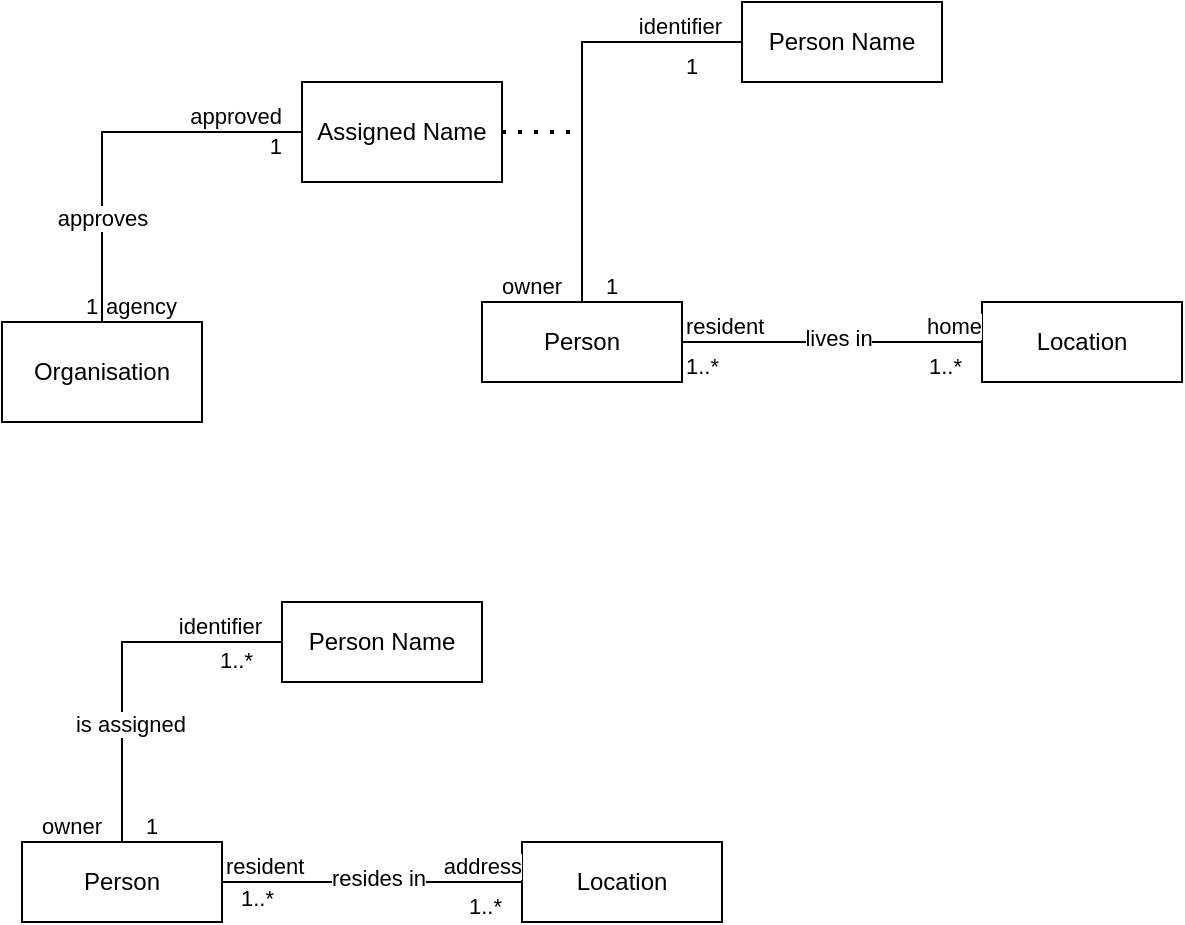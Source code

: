 <mxfile version="27.0.5" pages="3">
  <diagram id="oBORmlcnGB-zdoD342w6" name="Person Profile">
    <mxGraphModel dx="1106" dy="774" grid="1" gridSize="10" guides="1" tooltips="1" connect="1" arrows="1" fold="1" page="1" pageScale="1" pageWidth="827" pageHeight="1169" math="0" shadow="0">
      <root>
        <mxCell id="0" />
        <mxCell id="1" parent="0" />
        <mxCell id="NJH5EoAntycau8tvKAXF-1" value="Person" style="whiteSpace=wrap;html=1;align=center;" parent="1" vertex="1">
          <mxGeometry x="380" y="210" width="100" height="40" as="geometry" />
        </mxCell>
        <mxCell id="NJH5EoAntycau8tvKAXF-2" value="Location" style="whiteSpace=wrap;html=1;align=center;" parent="1" vertex="1">
          <mxGeometry x="630" y="210" width="100" height="40" as="geometry" />
        </mxCell>
        <mxCell id="NJH5EoAntycau8tvKAXF-3" value="" style="endArrow=none;html=1;edgeStyle=orthogonalEdgeStyle;rounded=0;exitX=1;exitY=0.5;exitDx=0;exitDy=0;entryX=0;entryY=0.5;entryDx=0;entryDy=0;" parent="1" source="NJH5EoAntycau8tvKAXF-1" target="NJH5EoAntycau8tvKAXF-2" edge="1">
          <mxGeometry relative="1" as="geometry">
            <mxPoint x="590" y="410" as="sourcePoint" />
            <mxPoint x="750" y="410" as="targetPoint" />
          </mxGeometry>
        </mxCell>
        <mxCell id="NJH5EoAntycau8tvKAXF-4" value="resident" style="edgeLabel;resizable=0;html=1;align=left;verticalAlign=bottom;" parent="NJH5EoAntycau8tvKAXF-3" connectable="0" vertex="1">
          <mxGeometry x="-1" relative="1" as="geometry" />
        </mxCell>
        <mxCell id="NJH5EoAntycau8tvKAXF-5" value="home" style="edgeLabel;resizable=0;html=1;align=right;verticalAlign=bottom;" parent="NJH5EoAntycau8tvKAXF-3" connectable="0" vertex="1">
          <mxGeometry x="1" relative="1" as="geometry" />
        </mxCell>
        <mxCell id="pvp-CJ4YcpMhjES1P5xJ-15" value="lives in" style="edgeLabel;html=1;align=center;verticalAlign=middle;resizable=0;points=[];" vertex="1" connectable="0" parent="NJH5EoAntycau8tvKAXF-3">
          <mxGeometry x="0.04" y="2" relative="1" as="geometry">
            <mxPoint as="offset" />
          </mxGeometry>
        </mxCell>
        <mxCell id="NJH5EoAntycau8tvKAXF-6" value="1..*" style="edgeLabel;resizable=0;html=1;align=left;verticalAlign=bottom;" parent="1" connectable="0" vertex="1">
          <mxGeometry x="480" y="250" as="geometry" />
        </mxCell>
        <mxCell id="NJH5EoAntycau8tvKAXF-7" value="1..*" style="edgeLabel;resizable=0;html=1;align=right;verticalAlign=bottom;" parent="1" connectable="0" vertex="1">
          <mxGeometry x="620" y="250" as="geometry" />
        </mxCell>
        <mxCell id="NJH5EoAntycau8tvKAXF-8" value="Person Name" style="whiteSpace=wrap;html=1;align=center;" parent="1" vertex="1">
          <mxGeometry x="510" y="60" width="100" height="40" as="geometry" />
        </mxCell>
        <mxCell id="NJH5EoAntycau8tvKAXF-9" value="" style="endArrow=none;html=1;edgeStyle=orthogonalEdgeStyle;rounded=0;exitX=0.5;exitY=0;exitDx=0;exitDy=0;entryX=0;entryY=0.5;entryDx=0;entryDy=0;" parent="1" source="NJH5EoAntycau8tvKAXF-1" target="NJH5EoAntycau8tvKAXF-8" edge="1">
          <mxGeometry relative="1" as="geometry">
            <mxPoint x="310" y="140" as="sourcePoint" />
            <mxPoint x="490" y="140" as="targetPoint" />
          </mxGeometry>
        </mxCell>
        <mxCell id="NJH5EoAntycau8tvKAXF-10" value="1" style="edgeLabel;resizable=0;html=1;align=left;verticalAlign=bottom;" parent="NJH5EoAntycau8tvKAXF-9" connectable="0" vertex="1">
          <mxGeometry x="-1" relative="1" as="geometry">
            <mxPoint x="10" as="offset" />
          </mxGeometry>
        </mxCell>
        <mxCell id="NJH5EoAntycau8tvKAXF-11" value="identifier" style="edgeLabel;resizable=0;html=1;align=right;verticalAlign=bottom;" parent="NJH5EoAntycau8tvKAXF-9" connectable="0" vertex="1">
          <mxGeometry x="1" relative="1" as="geometry">
            <mxPoint x="-10" as="offset" />
          </mxGeometry>
        </mxCell>
        <mxCell id="NJH5EoAntycau8tvKAXF-14" value="1" style="edgeLabel;resizable=0;html=1;align=left;verticalAlign=bottom;" parent="1" connectable="0" vertex="1">
          <mxGeometry x="480" y="100" as="geometry" />
        </mxCell>
        <mxCell id="FckW537a29raROcAJ5BN-1" value="Assigned Name" style="whiteSpace=wrap;html=1;align=center;" vertex="1" parent="1">
          <mxGeometry x="290" y="100" width="100" height="50" as="geometry" />
        </mxCell>
        <mxCell id="pvp-CJ4YcpMhjES1P5xJ-1" value="" style="endArrow=none;dashed=1;html=1;dashPattern=1 3;strokeWidth=2;rounded=0;exitX=1;exitY=0.5;exitDx=0;exitDy=0;" edge="1" parent="1" source="FckW537a29raROcAJ5BN-1">
          <mxGeometry width="50" height="50" relative="1" as="geometry">
            <mxPoint x="475" y="140" as="sourcePoint" />
            <mxPoint x="430" y="125" as="targetPoint" />
          </mxGeometry>
        </mxCell>
        <mxCell id="pvp-CJ4YcpMhjES1P5xJ-4" value="owner" style="edgeLabel;resizable=0;html=1;align=right;verticalAlign=bottom;" connectable="0" vertex="1" parent="1">
          <mxGeometry x="420" y="210" as="geometry" />
        </mxCell>
        <mxCell id="pvp-CJ4YcpMhjES1P5xJ-5" value="Organisation" style="whiteSpace=wrap;html=1;align=center;" vertex="1" parent="1">
          <mxGeometry x="140" y="220" width="100" height="50" as="geometry" />
        </mxCell>
        <mxCell id="pvp-CJ4YcpMhjES1P5xJ-9" value="" style="endArrow=none;html=1;edgeStyle=orthogonalEdgeStyle;rounded=0;exitX=0.5;exitY=0;exitDx=0;exitDy=0;entryX=0;entryY=0.5;entryDx=0;entryDy=0;" edge="1" parent="1" source="pvp-CJ4YcpMhjES1P5xJ-5" target="FckW537a29raROcAJ5BN-1">
          <mxGeometry relative="1" as="geometry">
            <mxPoint x="190" y="380" as="sourcePoint" />
            <mxPoint x="340" y="380" as="targetPoint" />
          </mxGeometry>
        </mxCell>
        <mxCell id="pvp-CJ4YcpMhjES1P5xJ-10" value="agency" style="edgeLabel;resizable=0;html=1;align=left;verticalAlign=bottom;" connectable="0" vertex="1" parent="pvp-CJ4YcpMhjES1P5xJ-9">
          <mxGeometry x="-1" relative="1" as="geometry" />
        </mxCell>
        <mxCell id="pvp-CJ4YcpMhjES1P5xJ-11" value="approved" style="edgeLabel;resizable=0;html=1;align=right;verticalAlign=bottom;" connectable="0" vertex="1" parent="pvp-CJ4YcpMhjES1P5xJ-9">
          <mxGeometry x="1" relative="1" as="geometry">
            <mxPoint x="-10" as="offset" />
          </mxGeometry>
        </mxCell>
        <mxCell id="pvp-CJ4YcpMhjES1P5xJ-14" value="approves" style="edgeLabel;html=1;align=center;verticalAlign=middle;resizable=0;points=[];" vertex="1" connectable="0" parent="pvp-CJ4YcpMhjES1P5xJ-9">
          <mxGeometry x="-0.467" relative="1" as="geometry">
            <mxPoint as="offset" />
          </mxGeometry>
        </mxCell>
        <mxCell id="pvp-CJ4YcpMhjES1P5xJ-12" value="1" style="edgeLabel;resizable=0;html=1;align=right;verticalAlign=bottom;" connectable="0" vertex="1" parent="1">
          <mxGeometry x="280" y="140" as="geometry" />
        </mxCell>
        <mxCell id="pvp-CJ4YcpMhjES1P5xJ-13" value="1" style="edgeLabel;resizable=0;html=1;align=left;verticalAlign=bottom;" connectable="0" vertex="1" parent="1">
          <mxGeometry x="180" y="220" as="geometry" />
        </mxCell>
        <mxCell id="pvp-CJ4YcpMhjES1P5xJ-16" value="Person" style="whiteSpace=wrap;html=1;align=center;" vertex="1" parent="1">
          <mxGeometry x="150" y="480" width="100" height="40" as="geometry" />
        </mxCell>
        <mxCell id="pvp-CJ4YcpMhjES1P5xJ-17" value="Person Name" style="whiteSpace=wrap;html=1;align=center;" vertex="1" parent="1">
          <mxGeometry x="280" y="360" width="100" height="40" as="geometry" />
        </mxCell>
        <mxCell id="pvp-CJ4YcpMhjES1P5xJ-18" value="" style="endArrow=none;html=1;edgeStyle=orthogonalEdgeStyle;rounded=0;exitX=0.5;exitY=0;exitDx=0;exitDy=0;entryX=0;entryY=0.5;entryDx=0;entryDy=0;" edge="1" parent="1" source="pvp-CJ4YcpMhjES1P5xJ-16" target="pvp-CJ4YcpMhjES1P5xJ-17">
          <mxGeometry relative="1" as="geometry">
            <mxPoint x="440" y="220" as="sourcePoint" />
            <mxPoint x="520" y="90" as="targetPoint" />
          </mxGeometry>
        </mxCell>
        <mxCell id="pvp-CJ4YcpMhjES1P5xJ-19" value="1" style="edgeLabel;resizable=0;html=1;align=left;verticalAlign=bottom;" connectable="0" vertex="1" parent="pvp-CJ4YcpMhjES1P5xJ-18">
          <mxGeometry x="-1" relative="1" as="geometry">
            <mxPoint x="10" as="offset" />
          </mxGeometry>
        </mxCell>
        <mxCell id="pvp-CJ4YcpMhjES1P5xJ-20" value="identifier" style="edgeLabel;resizable=0;html=1;align=right;verticalAlign=bottom;" connectable="0" vertex="1" parent="pvp-CJ4YcpMhjES1P5xJ-18">
          <mxGeometry x="1" relative="1" as="geometry">
            <mxPoint x="-10" as="offset" />
          </mxGeometry>
        </mxCell>
        <mxCell id="pvp-CJ4YcpMhjES1P5xJ-24" value="is assigned" style="edgeLabel;html=1;align=center;verticalAlign=middle;resizable=0;points=[];" vertex="1" connectable="0" parent="pvp-CJ4YcpMhjES1P5xJ-18">
          <mxGeometry x="-0.344" y="-4" relative="1" as="geometry">
            <mxPoint as="offset" />
          </mxGeometry>
        </mxCell>
        <mxCell id="pvp-CJ4YcpMhjES1P5xJ-21" value="1..*" style="edgeLabel;resizable=0;html=1;align=left;verticalAlign=bottom;" connectable="0" vertex="1" parent="1">
          <mxGeometry x="220" y="490" as="geometry">
            <mxPoint x="27" y="-93" as="offset" />
          </mxGeometry>
        </mxCell>
        <mxCell id="pvp-CJ4YcpMhjES1P5xJ-22" value="owner" style="edgeLabel;resizable=0;html=1;align=right;verticalAlign=bottom;" connectable="0" vertex="1" parent="1">
          <mxGeometry x="190" y="480" as="geometry" />
        </mxCell>
        <mxCell id="pvp-CJ4YcpMhjES1P5xJ-23" value="Location" style="whiteSpace=wrap;html=1;align=center;" vertex="1" parent="1">
          <mxGeometry x="400" y="480" width="100" height="40" as="geometry" />
        </mxCell>
        <mxCell id="pvp-CJ4YcpMhjES1P5xJ-25" value="" style="endArrow=none;html=1;edgeStyle=orthogonalEdgeStyle;rounded=0;exitX=1;exitY=0.5;exitDx=0;exitDy=0;entryX=0;entryY=0.5;entryDx=0;entryDy=0;" edge="1" parent="1" source="pvp-CJ4YcpMhjES1P5xJ-16" target="pvp-CJ4YcpMhjES1P5xJ-23">
          <mxGeometry relative="1" as="geometry">
            <mxPoint x="270" y="600" as="sourcePoint" />
            <mxPoint x="420" y="600" as="targetPoint" />
          </mxGeometry>
        </mxCell>
        <mxCell id="pvp-CJ4YcpMhjES1P5xJ-26" value="resident" style="edgeLabel;resizable=0;html=1;align=left;verticalAlign=bottom;" connectable="0" vertex="1" parent="pvp-CJ4YcpMhjES1P5xJ-25">
          <mxGeometry x="-1" relative="1" as="geometry" />
        </mxCell>
        <mxCell id="pvp-CJ4YcpMhjES1P5xJ-27" value="address" style="edgeLabel;resizable=0;html=1;align=right;verticalAlign=bottom;" connectable="0" vertex="1" parent="pvp-CJ4YcpMhjES1P5xJ-25">
          <mxGeometry x="1" relative="1" as="geometry" />
        </mxCell>
        <mxCell id="pvp-CJ4YcpMhjES1P5xJ-28" value="resides in" style="edgeLabel;html=1;align=center;verticalAlign=middle;resizable=0;points=[];" vertex="1" connectable="0" parent="pvp-CJ4YcpMhjES1P5xJ-25">
          <mxGeometry x="0.04" y="2" relative="1" as="geometry">
            <mxPoint as="offset" />
          </mxGeometry>
        </mxCell>
        <mxCell id="pvp-CJ4YcpMhjES1P5xJ-29" value="1..*" style="edgeLabel;resizable=0;html=1;align=right;verticalAlign=bottom;" connectable="0" vertex="1" parent="1">
          <mxGeometry x="390" y="520" as="geometry" />
        </mxCell>
        <mxCell id="pvp-CJ4YcpMhjES1P5xJ-30" value="1..*" style="edgeLabel;resizable=0;html=1;align=right;verticalAlign=bottom;" connectable="0" vertex="1" parent="1">
          <mxGeometry x="640" y="260" as="geometry">
            <mxPoint x="-364" y="256" as="offset" />
          </mxGeometry>
        </mxCell>
      </root>
    </mxGraphModel>
  </diagram>
  <diagram id="OiCo3ht9TAnMGAidCaQj" name="Property Ownership">
    <mxGraphModel dx="1106" dy="774" grid="1" gridSize="10" guides="1" tooltips="1" connect="1" arrows="1" fold="1" page="1" pageScale="1" pageWidth="827" pageHeight="1169" math="0" shadow="0">
      <root>
        <mxCell id="0" />
        <mxCell id="1" parent="0" />
        <mxCell id="a0RPGaauXWWTW4SdofBy-1" value="Person" style="whiteSpace=wrap;html=1;align=center;" parent="1" vertex="1">
          <mxGeometry x="120" y="260" width="120" height="40" as="geometry" />
        </mxCell>
        <mxCell id="a0RPGaauXWWTW4SdofBy-2" value="Location" style="whiteSpace=wrap;html=1;align=center;" parent="1" vertex="1">
          <mxGeometry x="470" y="110" width="100" height="80" as="geometry" />
        </mxCell>
        <mxCell id="a0RPGaauXWWTW4SdofBy-4" value="" style="endArrow=none;html=1;edgeStyle=orthogonalEdgeStyle;rounded=0;entryX=0.5;entryY=1;entryDx=0;entryDy=0;" parent="1" source="a0RPGaauXWWTW4SdofBy-1" target="a0RPGaauXWWTW4SdofBy-2" edge="1">
          <mxGeometry relative="1" as="geometry">
            <mxPoint x="250" y="280" as="sourcePoint" />
            <mxPoint x="430" y="190" as="targetPoint" />
          </mxGeometry>
        </mxCell>
        <mxCell id="a0RPGaauXWWTW4SdofBy-5" value="resident" style="edgeLabel;resizable=0;html=1;align=left;verticalAlign=bottom;" parent="a0RPGaauXWWTW4SdofBy-4" connectable="0" vertex="1">
          <mxGeometry x="-1" relative="1" as="geometry">
            <mxPoint as="offset" />
          </mxGeometry>
        </mxCell>
        <mxCell id="a0RPGaauXWWTW4SdofBy-6" value="home" style="edgeLabel;resizable=0;html=1;align=right;verticalAlign=bottom;" parent="a0RPGaauXWWTW4SdofBy-4" connectable="0" vertex="1">
          <mxGeometry x="1" relative="1" as="geometry">
            <mxPoint x="40" y="20" as="offset" />
          </mxGeometry>
        </mxCell>
        <mxCell id="a0RPGaauXWWTW4SdofBy-9" value="lives in" style="edgeLabel;html=1;align=center;verticalAlign=middle;resizable=0;points=[];" parent="a0RPGaauXWWTW4SdofBy-4" vertex="1" connectable="0">
          <mxGeometry x="0.255" relative="1" as="geometry">
            <mxPoint x="-6" y="-10" as="offset" />
          </mxGeometry>
        </mxCell>
        <mxCell id="a0RPGaauXWWTW4SdofBy-7" value="1" style="edgeLabel;resizable=0;html=1;align=left;verticalAlign=bottom;" parent="1" connectable="0" vertex="1">
          <mxGeometry x="240" y="300" as="geometry" />
        </mxCell>
        <mxCell id="a0RPGaauXWWTW4SdofBy-8" value="1" style="edgeLabel;resizable=0;html=1;align=right;verticalAlign=bottom;" parent="1" connectable="0" vertex="1">
          <mxGeometry x="510.0" y="210.004" as="geometry" />
        </mxCell>
        <mxCell id="a0RPGaauXWWTW4SdofBy-10" value="" style="endArrow=none;html=1;edgeStyle=orthogonalEdgeStyle;rounded=0;exitX=0.75;exitY=0;exitDx=0;exitDy=0;entryX=0;entryY=0.75;entryDx=0;entryDy=0;" parent="1" source="a0RPGaauXWWTW4SdofBy-1" target="a0RPGaauXWWTW4SdofBy-2" edge="1">
          <mxGeometry relative="1" as="geometry">
            <mxPoint x="340" y="250" as="sourcePoint" />
            <mxPoint x="500" y="250" as="targetPoint" />
          </mxGeometry>
        </mxCell>
        <mxCell id="a0RPGaauXWWTW4SdofBy-11" value="owner" style="edgeLabel;resizable=0;html=1;align=left;verticalAlign=bottom;" parent="a0RPGaauXWWTW4SdofBy-10" connectable="0" vertex="1">
          <mxGeometry x="-1" relative="1" as="geometry" />
        </mxCell>
        <mxCell id="a0RPGaauXWWTW4SdofBy-12" value="residential_home" style="edgeLabel;resizable=0;html=1;align=right;verticalAlign=bottom;" parent="a0RPGaauXWWTW4SdofBy-10" connectable="0" vertex="1">
          <mxGeometry x="1" relative="1" as="geometry" />
        </mxCell>
        <mxCell id="a0RPGaauXWWTW4SdofBy-13" value="" style="endArrow=none;html=1;edgeStyle=orthogonalEdgeStyle;rounded=0;exitX=0.25;exitY=0;exitDx=0;exitDy=0;entryX=0;entryY=0.25;entryDx=0;entryDy=0;" parent="1" source="a0RPGaauXWWTW4SdofBy-1" target="a0RPGaauXWWTW4SdofBy-2" edge="1">
          <mxGeometry relative="1" as="geometry">
            <mxPoint x="340" y="250" as="sourcePoint" />
            <mxPoint x="500" y="250" as="targetPoint" />
          </mxGeometry>
        </mxCell>
        <mxCell id="a0RPGaauXWWTW4SdofBy-14" value="owner" style="edgeLabel;resizable=0;html=1;align=left;verticalAlign=bottom;" parent="a0RPGaauXWWTW4SdofBy-13" connectable="0" vertex="1">
          <mxGeometry x="-1" relative="1" as="geometry">
            <mxPoint x="-40" as="offset" />
          </mxGeometry>
        </mxCell>
        <mxCell id="a0RPGaauXWWTW4SdofBy-15" value="business_property" style="edgeLabel;resizable=0;html=1;align=right;verticalAlign=bottom;" parent="a0RPGaauXWWTW4SdofBy-13" connectable="0" vertex="1">
          <mxGeometry x="1" relative="1" as="geometry" />
        </mxCell>
        <mxCell id="a0RPGaauXWWTW4SdofBy-16" value="1..*" style="edgeLabel;resizable=0;html=1;align=right;verticalAlign=bottom;" parent="1" connectable="0" vertex="1">
          <mxGeometry x="460.0" y="190.004" as="geometry" />
        </mxCell>
        <mxCell id="a0RPGaauXWWTW4SdofBy-17" value="1..*" style="edgeLabel;resizable=0;html=1;align=left;verticalAlign=bottom;" parent="1" connectable="0" vertex="1">
          <mxGeometry x="190" y="260" as="geometry" />
        </mxCell>
        <mxCell id="a0RPGaauXWWTW4SdofBy-18" value="1..*" style="edgeLabel;resizable=0;html=1;align=left;verticalAlign=bottom;" parent="1" connectable="0" vertex="1">
          <mxGeometry x="150" y="260" as="geometry" />
        </mxCell>
        <mxCell id="a0RPGaauXWWTW4SdofBy-19" value="Business&lt;div&gt;Property Ownership&lt;/div&gt;" style="whiteSpace=wrap;html=1;align=center;" parent="1" vertex="1">
          <mxGeometry x="140" y="50" width="150" height="40" as="geometry" />
        </mxCell>
        <mxCell id="a0RPGaauXWWTW4SdofBy-20" value="Residential Property Ownership" style="whiteSpace=wrap;html=1;align=center;" parent="1" vertex="1">
          <mxGeometry x="270" y="200" width="160" height="40" as="geometry" />
        </mxCell>
        <mxCell id="a0RPGaauXWWTW4SdofBy-21" value="" style="endArrow=none;dashed=1;html=1;dashPattern=1 3;strokeWidth=2;rounded=0;entryX=0.5;entryY=1;entryDx=0;entryDy=0;" parent="1" target="a0RPGaauXWWTW4SdofBy-19" edge="1">
          <mxGeometry width="50" height="50" relative="1" as="geometry">
            <mxPoint x="215" y="130" as="sourcePoint" />
            <mxPoint x="440" y="220" as="targetPoint" />
          </mxGeometry>
        </mxCell>
        <mxCell id="a0RPGaauXWWTW4SdofBy-22" value="1..*" style="edgeLabel;resizable=0;html=1;align=right;verticalAlign=bottom;" parent="1" connectable="0" vertex="1">
          <mxGeometry x="460.0" y="150.004" as="geometry" />
        </mxCell>
        <mxCell id="a0RPGaauXWWTW4SdofBy-23" value="" style="endArrow=none;dashed=1;html=1;dashPattern=1 3;strokeWidth=2;rounded=0;exitX=0.5;exitY=0;exitDx=0;exitDy=0;" parent="1" source="a0RPGaauXWWTW4SdofBy-20" edge="1">
          <mxGeometry width="50" height="50" relative="1" as="geometry">
            <mxPoint x="225" y="140" as="sourcePoint" />
            <mxPoint x="350" y="170" as="targetPoint" />
          </mxGeometry>
        </mxCell>
      </root>
    </mxGraphModel>
  </diagram>
  <diagram id="0LgdDVwx3wBxw_LBuaN1" name="UML notations">
    <mxGraphModel dx="1106" dy="774" grid="1" gridSize="10" guides="1" tooltips="1" connect="1" arrows="1" fold="1" page="1" pageScale="1" pageWidth="827" pageHeight="1169" math="0" shadow="0">
      <root>
        <mxCell id="0" />
        <mxCell id="1" parent="0" />
        <mxCell id="LCB69lUgOdf0DBg8nz61-1" value="" style="endArrow=none;html=1;edgeStyle=orthogonalEdgeStyle;rounded=0;" parent="1" edge="1">
          <mxGeometry relative="1" as="geometry">
            <mxPoint x="270" y="189.5" as="sourcePoint" />
            <mxPoint x="430" y="189.5" as="targetPoint" />
          </mxGeometry>
        </mxCell>
        <mxCell id="LCB69lUgOdf0DBg8nz61-2" value="role1" style="edgeLabel;resizable=0;html=1;align=left;verticalAlign=bottom;" parent="LCB69lUgOdf0DBg8nz61-1" connectable="0" vertex="1">
          <mxGeometry x="-1" relative="1" as="geometry" />
        </mxCell>
        <mxCell id="LCB69lUgOdf0DBg8nz61-3" value="role 2" style="edgeLabel;resizable=0;html=1;align=right;verticalAlign=bottom;" parent="LCB69lUgOdf0DBg8nz61-1" connectable="0" vertex="1">
          <mxGeometry x="1" relative="1" as="geometry" />
        </mxCell>
        <mxCell id="LCB69lUgOdf0DBg8nz61-4" value="Classname" style="swimlane;fontStyle=1;align=center;verticalAlign=top;childLayout=stackLayout;horizontal=1;startSize=26;horizontalStack=0;resizeParent=1;resizeParentMax=0;resizeLast=0;collapsible=1;marginBottom=0;whiteSpace=wrap;html=1;" parent="1" vertex="1">
          <mxGeometry x="80" y="240" width="130" height="86" as="geometry" />
        </mxCell>
        <mxCell id="LCB69lUgOdf0DBg8nz61-5" value="+ field: type" style="text;strokeColor=none;fillColor=none;align=left;verticalAlign=top;spacingLeft=4;spacingRight=4;overflow=hidden;rotatable=0;points=[[0,0.5],[1,0.5]];portConstraint=eastwest;whiteSpace=wrap;html=1;" parent="LCB69lUgOdf0DBg8nz61-4" vertex="1">
          <mxGeometry y="26" width="130" height="26" as="geometry" />
        </mxCell>
        <mxCell id="LCB69lUgOdf0DBg8nz61-6" value="" style="line;strokeWidth=1;fillColor=none;align=left;verticalAlign=middle;spacingTop=-1;spacingLeft=3;spacingRight=3;rotatable=0;labelPosition=right;points=[];portConstraint=eastwest;strokeColor=inherit;" parent="LCB69lUgOdf0DBg8nz61-4" vertex="1">
          <mxGeometry y="52" width="130" height="8" as="geometry" />
        </mxCell>
        <mxCell id="LCB69lUgOdf0DBg8nz61-7" value="+ method(type): type" style="text;strokeColor=none;fillColor=none;align=left;verticalAlign=top;spacingLeft=4;spacingRight=4;overflow=hidden;rotatable=0;points=[[0,0.5],[1,0.5]];portConstraint=eastwest;whiteSpace=wrap;html=1;" parent="LCB69lUgOdf0DBg8nz61-4" vertex="1">
          <mxGeometry y="60" width="130" height="26" as="geometry" />
        </mxCell>
        <mxCell id="LCB69lUgOdf0DBg8nz61-8" value="&lt;p style=&quot;margin:0px;margin-top:4px;text-align:center;&quot;&gt;&lt;b&gt;Class&lt;/b&gt;&lt;/p&gt;&lt;hr size=&quot;1&quot; style=&quot;border-style:solid;&quot;/&gt;&lt;div style=&quot;height:2px;&quot;&gt;&lt;/div&gt;" style="verticalAlign=top;align=left;overflow=fill;html=1;whiteSpace=wrap;" parent="1" vertex="1">
          <mxGeometry x="80" y="160" width="130" height="60" as="geometry" />
        </mxCell>
        <mxCell id="LCB69lUgOdf0DBg8nz61-9" value="«class»&lt;br&gt;&lt;b&gt;Name&lt;/b&gt;" style="html=1;whiteSpace=wrap;" parent="1" vertex="1">
          <mxGeometry x="80" y="350" width="130" height="50" as="geometry" />
        </mxCell>
        <mxCell id="LCB69lUgOdf0DBg8nz61-10" value="" style="endArrow=none;html=1;edgeStyle=orthogonalEdgeStyle;rounded=0;" parent="1" edge="1">
          <mxGeometry relative="1" as="geometry">
            <mxPoint x="270" y="282.5" as="sourcePoint" />
            <mxPoint x="430" y="282.5" as="targetPoint" />
          </mxGeometry>
        </mxCell>
        <mxCell id="LCB69lUgOdf0DBg8nz61-11" value="role1" style="edgeLabel;resizable=0;html=1;align=left;verticalAlign=bottom;" parent="LCB69lUgOdf0DBg8nz61-10" connectable="0" vertex="1">
          <mxGeometry x="-1" relative="1" as="geometry" />
        </mxCell>
        <mxCell id="LCB69lUgOdf0DBg8nz61-12" value="role 2" style="edgeLabel;resizable=0;html=1;align=right;verticalAlign=bottom;" parent="LCB69lUgOdf0DBg8nz61-10" connectable="0" vertex="1">
          <mxGeometry x="1" relative="1" as="geometry" />
        </mxCell>
        <mxCell id="LCB69lUgOdf0DBg8nz61-13" value="«Association Class»&lt;br&gt;&lt;b&gt;Name&lt;/b&gt;" style="html=1;whiteSpace=wrap;" parent="1" vertex="1">
          <mxGeometry x="280" y="320" width="120" height="50" as="geometry" />
        </mxCell>
        <mxCell id="LCB69lUgOdf0DBg8nz61-14" value="" style="endArrow=none;dashed=1;html=1;rounded=0;" parent="1" source="LCB69lUgOdf0DBg8nz61-13" edge="1">
          <mxGeometry width="50" height="50" relative="1" as="geometry">
            <mxPoint x="390" y="430" as="sourcePoint" />
            <mxPoint x="340" y="280" as="targetPoint" />
          </mxGeometry>
        </mxCell>
        <mxCell id="LCB69lUgOdf0DBg8nz61-15" value="*" style="edgeLabel;resizable=0;html=1;align=left;verticalAlign=bottom;" parent="1" connectable="0" vertex="1">
          <mxGeometry x="270" y="210" as="geometry" />
        </mxCell>
        <mxCell id="LCB69lUgOdf0DBg8nz61-16" value="1..*" style="edgeLabel;resizable=0;html=1;align=right;verticalAlign=bottom;" parent="1" connectable="0" vertex="1">
          <mxGeometry x="430" y="210" as="geometry" />
        </mxCell>
        <mxCell id="LCB69lUgOdf0DBg8nz61-17" value="" style="endArrow=none;dashed=1;html=1;dashPattern=1 3;strokeWidth=2;rounded=0;" parent="1" edge="1">
          <mxGeometry width="50" height="50" relative="1" as="geometry">
            <mxPoint x="240" y="430" as="sourcePoint" />
            <mxPoint x="240" y="120" as="targetPoint" />
          </mxGeometry>
        </mxCell>
        <mxCell id="LCB69lUgOdf0DBg8nz61-18" value="Class notations" style="text;html=1;align=center;verticalAlign=middle;whiteSpace=wrap;rounded=0;" parent="1" vertex="1">
          <mxGeometry x="115" y="100" width="60" height="30" as="geometry" />
        </mxCell>
        <mxCell id="LCB69lUgOdf0DBg8nz61-19" value="Association notations" style="text;html=1;align=center;verticalAlign=middle;whiteSpace=wrap;rounded=0;" parent="1" vertex="1">
          <mxGeometry x="310" y="100" width="60" height="30" as="geometry" />
        </mxCell>
        <mxCell id="LCB69lUgOdf0DBg8nz61-20" value="" style="endArrow=none;dashed=1;html=1;dashPattern=1 3;strokeWidth=2;rounded=0;" parent="1" edge="1">
          <mxGeometry width="50" height="50" relative="1" as="geometry">
            <mxPoint x="460" y="430" as="sourcePoint" />
            <mxPoint x="460" y="120" as="targetPoint" />
          </mxGeometry>
        </mxCell>
        <mxCell id="LCB69lUgOdf0DBg8nz61-21" value="Aggregation" style="text;html=1;align=center;verticalAlign=middle;whiteSpace=wrap;rounded=0;" parent="1" vertex="1">
          <mxGeometry x="585" y="90" width="60" height="30" as="geometry" />
        </mxCell>
        <mxCell id="LCB69lUgOdf0DBg8nz61-22" value="&lt;p style=&quot;margin:0px;margin-top:4px;text-align:center;&quot;&gt;&lt;b&gt;Class&lt;/b&gt;&lt;/p&gt;&lt;hr size=&quot;1&quot; style=&quot;border-style:solid;&quot;/&gt;&lt;div style=&quot;height:2px;&quot;&gt;&lt;/div&gt;" style="verticalAlign=top;align=left;overflow=fill;html=1;whiteSpace=wrap;" parent="1" vertex="1">
          <mxGeometry x="550" y="160" width="130" height="60" as="geometry" />
        </mxCell>
        <mxCell id="LCB69lUgOdf0DBg8nz61-24" value="&lt;p style=&quot;margin:0px;margin-top:4px;text-align:center;&quot;&gt;&lt;b&gt;Class&lt;/b&gt;&lt;/p&gt;&lt;hr size=&quot;1&quot; style=&quot;border-style:solid;&quot;/&gt;&lt;div style=&quot;height:2px;&quot;&gt;&lt;/div&gt;" style="verticalAlign=top;align=left;overflow=fill;html=1;whiteSpace=wrap;" parent="1" vertex="1">
          <mxGeometry x="480" y="320" width="130" height="60" as="geometry" />
        </mxCell>
        <mxCell id="LCB69lUgOdf0DBg8nz61-25" value="&lt;p style=&quot;margin:0px;margin-top:4px;text-align:center;&quot;&gt;&lt;b&gt;Class&lt;/b&gt;&lt;/p&gt;&lt;hr size=&quot;1&quot; style=&quot;border-style:solid;&quot;/&gt;&lt;div style=&quot;height:2px;&quot;&gt;&lt;/div&gt;" style="verticalAlign=top;align=left;overflow=fill;html=1;whiteSpace=wrap;" parent="1" vertex="1">
          <mxGeometry x="640" y="320" width="130" height="60" as="geometry" />
        </mxCell>
        <mxCell id="LCB69lUgOdf0DBg8nz61-26" value="1" style="endArrow=open;html=1;endSize=12;startArrow=diamondThin;startSize=14;startFill=0;edgeStyle=orthogonalEdgeStyle;align=left;verticalAlign=bottom;rounded=0;exitX=0.5;exitY=1;exitDx=0;exitDy=0;entryX=0.5;entryY=0;entryDx=0;entryDy=0;" parent="1" source="LCB69lUgOdf0DBg8nz61-22" target="LCB69lUgOdf0DBg8nz61-25" edge="1">
          <mxGeometry x="-0.765" y="5" relative="1" as="geometry">
            <mxPoint x="600" y="230" as="sourcePoint" />
            <mxPoint x="490" y="400" as="targetPoint" />
            <mxPoint as="offset" />
          </mxGeometry>
        </mxCell>
        <mxCell id="LCB69lUgOdf0DBg8nz61-27" value="1" style="endArrow=open;html=1;endSize=12;startArrow=diamondThin;startSize=14;startFill=0;edgeStyle=orthogonalEdgeStyle;align=left;verticalAlign=bottom;rounded=0;entryX=0.5;entryY=0;entryDx=0;entryDy=0;exitX=0.5;exitY=1;exitDx=0;exitDy=0;" parent="1" source="LCB69lUgOdf0DBg8nz61-22" target="LCB69lUgOdf0DBg8nz61-24" edge="1">
          <mxGeometry x="-0.765" y="5" relative="1" as="geometry">
            <mxPoint x="610" y="220" as="sourcePoint" />
            <mxPoint x="715" y="330" as="targetPoint" />
            <mxPoint as="offset" />
          </mxGeometry>
        </mxCell>
        <mxCell id="OuxJUZZuY7oT9O20JfjM-1" value="" style="shape=image;verticalLabelPosition=bottom;labelBackgroundColor=default;verticalAlign=top;aspect=fixed;imageAspect=0;image=https://d2slcw3kip6qmk.cloudfront.net/marketing/pages/chart/what-is-a-use-case-diagram-in-UML/UML_use_case_example-800x707.PNG;" vertex="1" parent="1">
          <mxGeometry x="100" y="470" width="577.09" height="510" as="geometry" />
        </mxCell>
      </root>
    </mxGraphModel>
  </diagram>
</mxfile>
